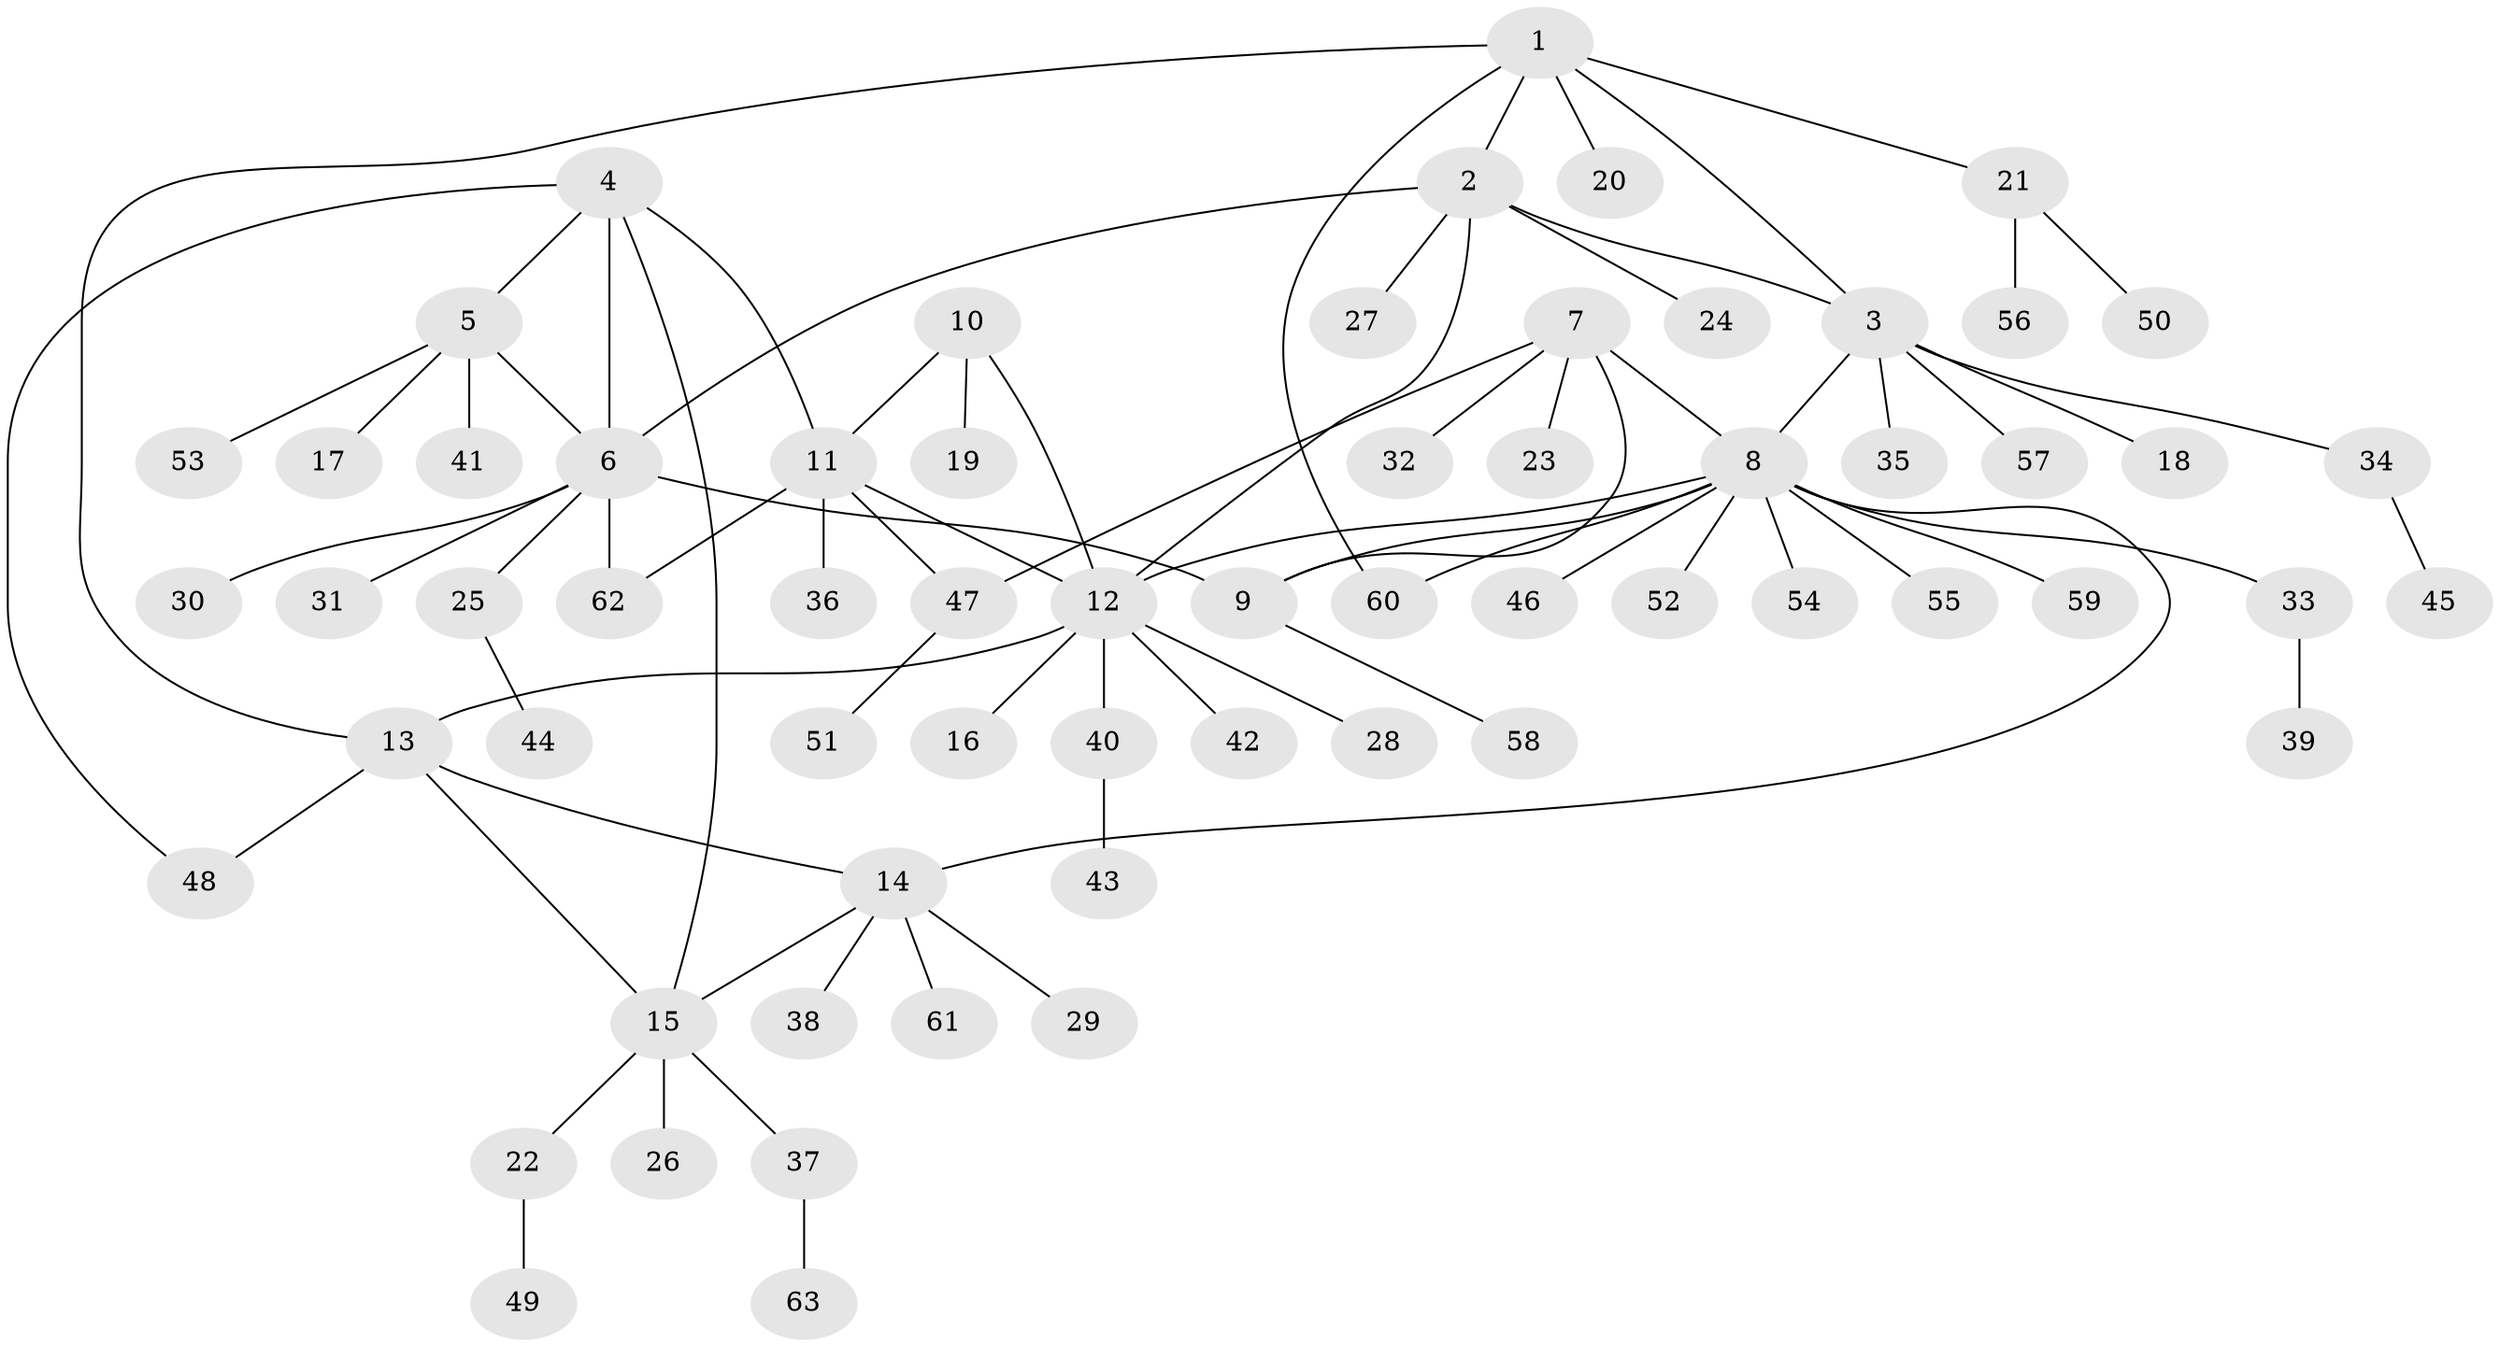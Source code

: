 // Generated by graph-tools (version 1.1) at 2025/26/03/09/25 03:26:45]
// undirected, 63 vertices, 77 edges
graph export_dot {
graph [start="1"]
  node [color=gray90,style=filled];
  1;
  2;
  3;
  4;
  5;
  6;
  7;
  8;
  9;
  10;
  11;
  12;
  13;
  14;
  15;
  16;
  17;
  18;
  19;
  20;
  21;
  22;
  23;
  24;
  25;
  26;
  27;
  28;
  29;
  30;
  31;
  32;
  33;
  34;
  35;
  36;
  37;
  38;
  39;
  40;
  41;
  42;
  43;
  44;
  45;
  46;
  47;
  48;
  49;
  50;
  51;
  52;
  53;
  54;
  55;
  56;
  57;
  58;
  59;
  60;
  61;
  62;
  63;
  1 -- 2;
  1 -- 3;
  1 -- 13;
  1 -- 20;
  1 -- 21;
  1 -- 60;
  2 -- 3;
  2 -- 6;
  2 -- 12;
  2 -- 24;
  2 -- 27;
  3 -- 8;
  3 -- 18;
  3 -- 34;
  3 -- 35;
  3 -- 57;
  4 -- 5;
  4 -- 6;
  4 -- 11;
  4 -- 15;
  4 -- 48;
  5 -- 6;
  5 -- 17;
  5 -- 41;
  5 -- 53;
  6 -- 9;
  6 -- 25;
  6 -- 30;
  6 -- 31;
  6 -- 62;
  7 -- 8;
  7 -- 9;
  7 -- 23;
  7 -- 32;
  7 -- 47;
  8 -- 9;
  8 -- 12;
  8 -- 14;
  8 -- 33;
  8 -- 46;
  8 -- 52;
  8 -- 54;
  8 -- 55;
  8 -- 59;
  8 -- 60;
  9 -- 58;
  10 -- 11;
  10 -- 12;
  10 -- 19;
  11 -- 12;
  11 -- 36;
  11 -- 47;
  11 -- 62;
  12 -- 13;
  12 -- 16;
  12 -- 28;
  12 -- 40;
  12 -- 42;
  13 -- 14;
  13 -- 15;
  13 -- 48;
  14 -- 15;
  14 -- 29;
  14 -- 38;
  14 -- 61;
  15 -- 22;
  15 -- 26;
  15 -- 37;
  21 -- 50;
  21 -- 56;
  22 -- 49;
  25 -- 44;
  33 -- 39;
  34 -- 45;
  37 -- 63;
  40 -- 43;
  47 -- 51;
}

